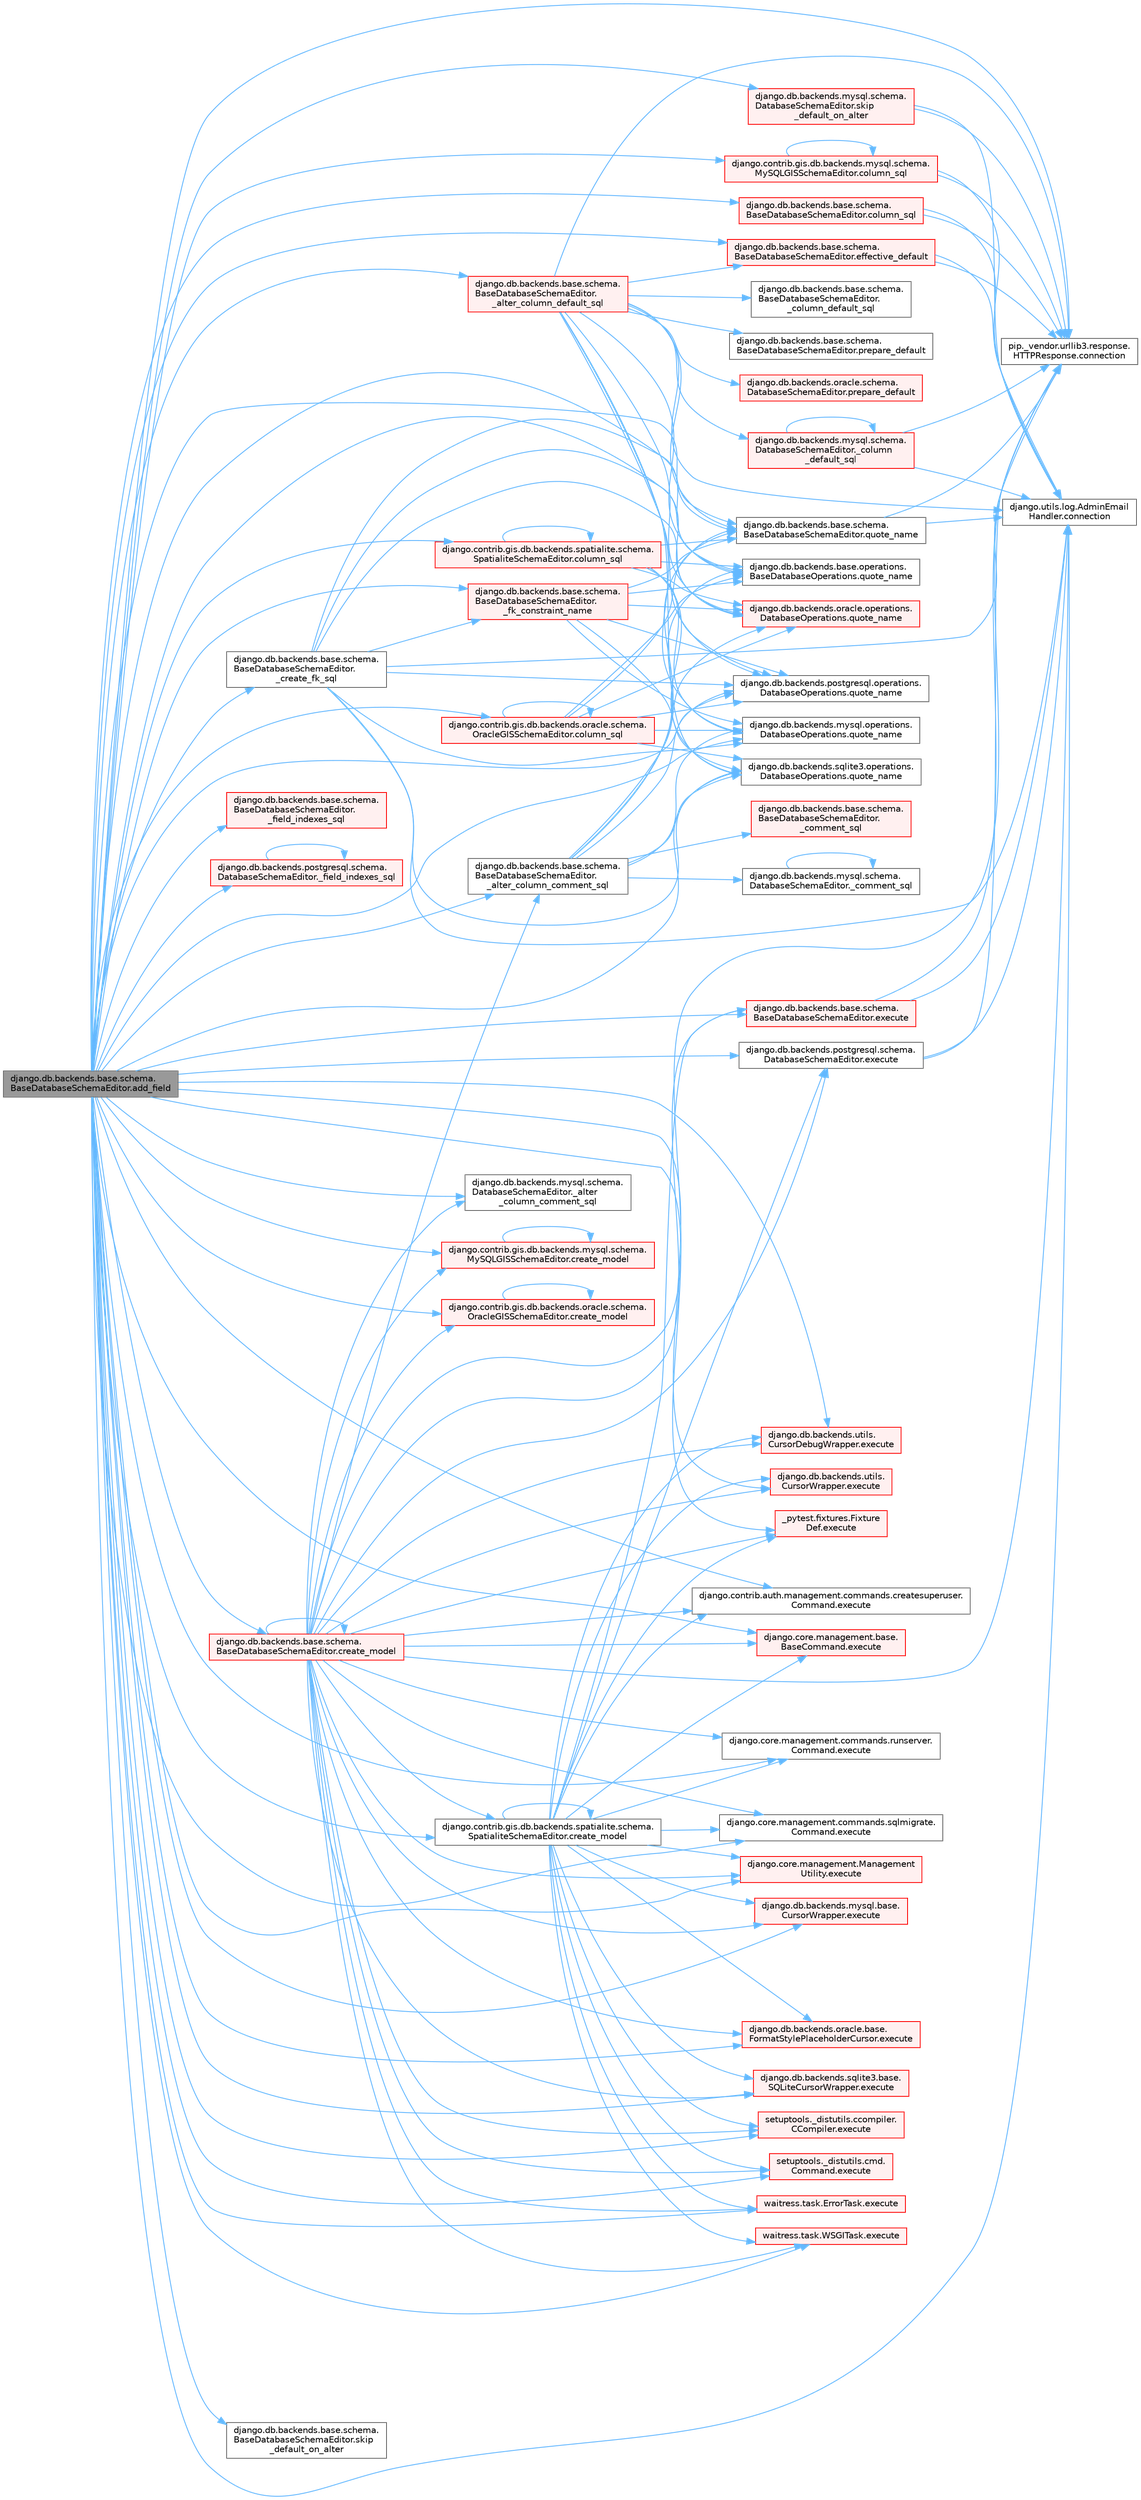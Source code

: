 digraph "django.db.backends.base.schema.BaseDatabaseSchemaEditor.add_field"
{
 // LATEX_PDF_SIZE
  bgcolor="transparent";
  edge [fontname=Helvetica,fontsize=10,labelfontname=Helvetica,labelfontsize=10];
  node [fontname=Helvetica,fontsize=10,shape=box,height=0.2,width=0.4];
  rankdir="LR";
  Node1 [id="Node000001",label="django.db.backends.base.schema.\lBaseDatabaseSchemaEditor.add_field",height=0.2,width=0.4,color="gray40", fillcolor="grey60", style="filled", fontcolor="black",tooltip=" "];
  Node1 -> Node2 [id="edge1_Node000001_Node000002",color="steelblue1",style="solid",tooltip=" "];
  Node2 [id="Node000002",label="django.db.backends.base.schema.\lBaseDatabaseSchemaEditor.\l_alter_column_comment_sql",height=0.2,width=0.4,color="grey40", fillcolor="white", style="filled",URL="$classdjango_1_1db_1_1backends_1_1base_1_1schema_1_1_base_database_schema_editor.html#a9f86ae7193fdd2bb59c79ac7d690c593",tooltip=" "];
  Node2 -> Node3 [id="edge2_Node000002_Node000003",color="steelblue1",style="solid",tooltip=" "];
  Node3 [id="Node000003",label="django.db.backends.base.schema.\lBaseDatabaseSchemaEditor.\l_comment_sql",height=0.2,width=0.4,color="red", fillcolor="#FFF0F0", style="filled",URL="$classdjango_1_1db_1_1backends_1_1base_1_1schema_1_1_base_database_schema_editor.html#acfe6edb1c07ceba1630bf5a584a660d4",tooltip=" "];
  Node2 -> Node13 [id="edge3_Node000002_Node000013",color="steelblue1",style="solid",tooltip=" "];
  Node13 [id="Node000013",label="django.db.backends.mysql.schema.\lDatabaseSchemaEditor._comment_sql",height=0.2,width=0.4,color="grey40", fillcolor="white", style="filled",URL="$classdjango_1_1db_1_1backends_1_1mysql_1_1schema_1_1_database_schema_editor.html#ad94a2b4076c74a019832570b61ab384f",tooltip=" "];
  Node13 -> Node13 [id="edge4_Node000013_Node000013",color="steelblue1",style="solid",tooltip=" "];
  Node2 -> Node14 [id="edge5_Node000002_Node000014",color="steelblue1",style="solid",tooltip=" "];
  Node14 [id="Node000014",label="django.db.backends.base.operations.\lBaseDatabaseOperations.quote_name",height=0.2,width=0.4,color="grey40", fillcolor="white", style="filled",URL="$classdjango_1_1db_1_1backends_1_1base_1_1operations_1_1_base_database_operations.html#ab468094d1b03334704774ae62fbb7955",tooltip=" "];
  Node2 -> Node15 [id="edge6_Node000002_Node000015",color="steelblue1",style="solid",tooltip=" "];
  Node15 [id="Node000015",label="django.db.backends.base.schema.\lBaseDatabaseSchemaEditor.quote_name",height=0.2,width=0.4,color="grey40", fillcolor="white", style="filled",URL="$classdjango_1_1db_1_1backends_1_1base_1_1schema_1_1_base_database_schema_editor.html#aa816e47aecbbe22e29c76f25001a873a",tooltip=" "];
  Node15 -> Node5 [id="edge7_Node000015_Node000005",color="steelblue1",style="solid",tooltip=" "];
  Node5 [id="Node000005",label="django.utils.log.AdminEmail\lHandler.connection",height=0.2,width=0.4,color="grey40", fillcolor="white", style="filled",URL="$classdjango_1_1utils_1_1log_1_1_admin_email_handler.html#a545b5f7ec55a857fe1ca7836814a0760",tooltip=" "];
  Node15 -> Node6 [id="edge8_Node000015_Node000006",color="steelblue1",style="solid",tooltip=" "];
  Node6 [id="Node000006",label="pip._vendor.urllib3.response.\lHTTPResponse.connection",height=0.2,width=0.4,color="grey40", fillcolor="white", style="filled",URL="$classpip_1_1__vendor_1_1urllib3_1_1response_1_1_h_t_t_p_response.html#a9002314624685de3bbf9b84bdc87fef8",tooltip=" "];
  Node2 -> Node16 [id="edge9_Node000002_Node000016",color="steelblue1",style="solid",tooltip=" "];
  Node16 [id="Node000016",label="django.db.backends.mysql.operations.\lDatabaseOperations.quote_name",height=0.2,width=0.4,color="grey40", fillcolor="white", style="filled",URL="$classdjango_1_1db_1_1backends_1_1mysql_1_1operations_1_1_database_operations.html#a5d1561dd784c0f000ed8c1aa43a6efbf",tooltip=" "];
  Node2 -> Node17 [id="edge10_Node000002_Node000017",color="steelblue1",style="solid",tooltip=" "];
  Node17 [id="Node000017",label="django.db.backends.oracle.operations.\lDatabaseOperations.quote_name",height=0.2,width=0.4,color="red", fillcolor="#FFF0F0", style="filled",URL="$classdjango_1_1db_1_1backends_1_1oracle_1_1operations_1_1_database_operations.html#ac7551d250b0adf678e5d00e4d69cb021",tooltip=" "];
  Node2 -> Node23 [id="edge11_Node000002_Node000023",color="steelblue1",style="solid",tooltip=" "];
  Node23 [id="Node000023",label="django.db.backends.postgresql.operations.\lDatabaseOperations.quote_name",height=0.2,width=0.4,color="grey40", fillcolor="white", style="filled",URL="$classdjango_1_1db_1_1backends_1_1postgresql_1_1operations_1_1_database_operations.html#ab2f9e33071d2c5abb03744171da3b801",tooltip=" "];
  Node2 -> Node24 [id="edge12_Node000002_Node000024",color="steelblue1",style="solid",tooltip=" "];
  Node24 [id="Node000024",label="django.db.backends.sqlite3.operations.\lDatabaseOperations.quote_name",height=0.2,width=0.4,color="grey40", fillcolor="white", style="filled",URL="$classdjango_1_1db_1_1backends_1_1sqlite3_1_1operations_1_1_database_operations.html#a14cbbcb5e889d88278c96a39911d641b",tooltip=" "];
  Node1 -> Node25 [id="edge13_Node000001_Node000025",color="steelblue1",style="solid",tooltip=" "];
  Node25 [id="Node000025",label="django.db.backends.mysql.schema.\lDatabaseSchemaEditor._alter\l_column_comment_sql",height=0.2,width=0.4,color="grey40", fillcolor="white", style="filled",URL="$classdjango_1_1db_1_1backends_1_1mysql_1_1schema_1_1_database_schema_editor.html#a34fb7f7511d68dc643d0e7c44eae75d5",tooltip=" "];
  Node1 -> Node26 [id="edge14_Node000001_Node000026",color="steelblue1",style="solid",tooltip=" "];
  Node26 [id="Node000026",label="django.db.backends.base.schema.\lBaseDatabaseSchemaEditor.\l_alter_column_default_sql",height=0.2,width=0.4,color="red", fillcolor="#FFF0F0", style="filled",URL="$classdjango_1_1db_1_1backends_1_1base_1_1schema_1_1_base_database_schema_editor.html#a83c838b558726c2500bd7e248e7b37c7",tooltip=" "];
  Node26 -> Node27 [id="edge15_Node000026_Node000027",color="steelblue1",style="solid",tooltip=" "];
  Node27 [id="Node000027",label="django.db.backends.base.schema.\lBaseDatabaseSchemaEditor.\l_column_default_sql",height=0.2,width=0.4,color="grey40", fillcolor="white", style="filled",URL="$classdjango_1_1db_1_1backends_1_1base_1_1schema_1_1_base_database_schema_editor.html#a2089c8f4335a55c10c6576e813da8194",tooltip=" "];
  Node26 -> Node28 [id="edge16_Node000026_Node000028",color="steelblue1",style="solid",tooltip=" "];
  Node28 [id="Node000028",label="django.db.backends.mysql.schema.\lDatabaseSchemaEditor._column\l_default_sql",height=0.2,width=0.4,color="red", fillcolor="#FFF0F0", style="filled",URL="$classdjango_1_1db_1_1backends_1_1mysql_1_1schema_1_1_database_schema_editor.html#adabb784c31ad4dfe969127f63f6a5924",tooltip=" "];
  Node28 -> Node28 [id="edge17_Node000028_Node000028",color="steelblue1",style="solid",tooltip=" "];
  Node28 -> Node5 [id="edge18_Node000028_Node000005",color="steelblue1",style="solid",tooltip=" "];
  Node28 -> Node6 [id="edge19_Node000028_Node000006",color="steelblue1",style="solid",tooltip=" "];
  Node26 -> Node5 [id="edge20_Node000026_Node000005",color="steelblue1",style="solid",tooltip=" "];
  Node26 -> Node6 [id="edge21_Node000026_Node000006",color="steelblue1",style="solid",tooltip=" "];
  Node26 -> Node31 [id="edge22_Node000026_Node000031",color="steelblue1",style="solid",tooltip=" "];
  Node31 [id="Node000031",label="django.db.backends.base.schema.\lBaseDatabaseSchemaEditor.effective_default",height=0.2,width=0.4,color="red", fillcolor="#FFF0F0", style="filled",URL="$classdjango_1_1db_1_1backends_1_1base_1_1schema_1_1_base_database_schema_editor.html#a31b9a3945f20b626469ab08069355e02",tooltip=" "];
  Node31 -> Node5 [id="edge23_Node000031_Node000005",color="steelblue1",style="solid",tooltip=" "];
  Node31 -> Node6 [id="edge24_Node000031_Node000006",color="steelblue1",style="solid",tooltip=" "];
  Node26 -> Node33 [id="edge25_Node000026_Node000033",color="steelblue1",style="solid",tooltip=" "];
  Node33 [id="Node000033",label="django.db.backends.base.schema.\lBaseDatabaseSchemaEditor.prepare_default",height=0.2,width=0.4,color="grey40", fillcolor="white", style="filled",URL="$classdjango_1_1db_1_1backends_1_1base_1_1schema_1_1_base_database_schema_editor.html#ada48da0bcec8198927bf454b2099c49e",tooltip=" "];
  Node26 -> Node34 [id="edge26_Node000026_Node000034",color="steelblue1",style="solid",tooltip=" "];
  Node34 [id="Node000034",label="django.db.backends.oracle.schema.\lDatabaseSchemaEditor.prepare_default",height=0.2,width=0.4,color="red", fillcolor="#FFF0F0", style="filled",URL="$classdjango_1_1db_1_1backends_1_1oracle_1_1schema_1_1_database_schema_editor.html#a20ee4d7753c9c5e6bbb4d67f43c362fb",tooltip=" "];
  Node26 -> Node14 [id="edge27_Node000026_Node000014",color="steelblue1",style="solid",tooltip=" "];
  Node26 -> Node15 [id="edge28_Node000026_Node000015",color="steelblue1",style="solid",tooltip=" "];
  Node26 -> Node16 [id="edge29_Node000026_Node000016",color="steelblue1",style="solid",tooltip=" "];
  Node26 -> Node17 [id="edge30_Node000026_Node000017",color="steelblue1",style="solid",tooltip=" "];
  Node26 -> Node23 [id="edge31_Node000026_Node000023",color="steelblue1",style="solid",tooltip=" "];
  Node26 -> Node24 [id="edge32_Node000026_Node000024",color="steelblue1",style="solid",tooltip=" "];
  Node1 -> Node36 [id="edge33_Node000001_Node000036",color="steelblue1",style="solid",tooltip=" "];
  Node36 [id="Node000036",label="django.db.backends.base.schema.\lBaseDatabaseSchemaEditor.\l_create_fk_sql",height=0.2,width=0.4,color="grey40", fillcolor="white", style="filled",URL="$classdjango_1_1db_1_1backends_1_1base_1_1schema_1_1_base_database_schema_editor.html#ad853d22c43c3b3a9d73e094ac6344331",tooltip=" "];
  Node36 -> Node37 [id="edge34_Node000036_Node000037",color="steelblue1",style="solid",tooltip=" "];
  Node37 [id="Node000037",label="django.db.backends.base.schema.\lBaseDatabaseSchemaEditor.\l_fk_constraint_name",height=0.2,width=0.4,color="red", fillcolor="#FFF0F0", style="filled",URL="$classdjango_1_1db_1_1backends_1_1base_1_1schema_1_1_base_database_schema_editor.html#aebfea3276c6e5e99891f04559ea18d32",tooltip=" "];
  Node37 -> Node14 [id="edge35_Node000037_Node000014",color="steelblue1",style="solid",tooltip=" "];
  Node37 -> Node15 [id="edge36_Node000037_Node000015",color="steelblue1",style="solid",tooltip=" "];
  Node37 -> Node16 [id="edge37_Node000037_Node000016",color="steelblue1",style="solid",tooltip=" "];
  Node37 -> Node17 [id="edge38_Node000037_Node000017",color="steelblue1",style="solid",tooltip=" "];
  Node37 -> Node23 [id="edge39_Node000037_Node000023",color="steelblue1",style="solid",tooltip=" "];
  Node37 -> Node24 [id="edge40_Node000037_Node000024",color="steelblue1",style="solid",tooltip=" "];
  Node36 -> Node5 [id="edge41_Node000036_Node000005",color="steelblue1",style="solid",tooltip=" "];
  Node36 -> Node6 [id="edge42_Node000036_Node000006",color="steelblue1",style="solid",tooltip=" "];
  Node36 -> Node14 [id="edge43_Node000036_Node000014",color="steelblue1",style="solid",tooltip=" "];
  Node36 -> Node15 [id="edge44_Node000036_Node000015",color="steelblue1",style="solid",tooltip=" "];
  Node36 -> Node16 [id="edge45_Node000036_Node000016",color="steelblue1",style="solid",tooltip=" "];
  Node36 -> Node17 [id="edge46_Node000036_Node000017",color="steelblue1",style="solid",tooltip=" "];
  Node36 -> Node23 [id="edge47_Node000036_Node000023",color="steelblue1",style="solid",tooltip=" "];
  Node36 -> Node24 [id="edge48_Node000036_Node000024",color="steelblue1",style="solid",tooltip=" "];
  Node1 -> Node39 [id="edge49_Node000001_Node000039",color="steelblue1",style="solid",tooltip=" "];
  Node39 [id="Node000039",label="django.db.backends.base.schema.\lBaseDatabaseSchemaEditor.\l_field_indexes_sql",height=0.2,width=0.4,color="red", fillcolor="#FFF0F0", style="filled",URL="$classdjango_1_1db_1_1backends_1_1base_1_1schema_1_1_base_database_schema_editor.html#a1f5617267c8f2f31f3da70a884d5bdf8",tooltip=" "];
  Node1 -> Node52 [id="edge50_Node000001_Node000052",color="steelblue1",style="solid",tooltip=" "];
  Node52 [id="Node000052",label="django.db.backends.postgresql.schema.\lDatabaseSchemaEditor._field_indexes_sql",height=0.2,width=0.4,color="red", fillcolor="#FFF0F0", style="filled",URL="$classdjango_1_1db_1_1backends_1_1postgresql_1_1schema_1_1_database_schema_editor.html#a435c5866d37dfe3fcf405864bc6f902e",tooltip=" "];
  Node52 -> Node52 [id="edge51_Node000052_Node000052",color="steelblue1",style="solid",tooltip=" "];
  Node1 -> Node37 [id="edge52_Node000001_Node000037",color="steelblue1",style="solid",tooltip=" "];
  Node1 -> Node55 [id="edge53_Node000001_Node000055",color="steelblue1",style="solid",tooltip=" "];
  Node55 [id="Node000055",label="django.contrib.gis.db.backends.mysql.schema.\lMySQLGISSchemaEditor.column_sql",height=0.2,width=0.4,color="red", fillcolor="#FFF0F0", style="filled",URL="$classdjango_1_1contrib_1_1gis_1_1db_1_1backends_1_1mysql_1_1schema_1_1_my_s_q_l_g_i_s_schema_editor.html#a935e53a9096b63f7e146fd20bbaaddca",tooltip=" "];
  Node55 -> Node55 [id="edge54_Node000055_Node000055",color="steelblue1",style="solid",tooltip=" "];
  Node55 -> Node5 [id="edge55_Node000055_Node000005",color="steelblue1",style="solid",tooltip=" "];
  Node55 -> Node6 [id="edge56_Node000055_Node000006",color="steelblue1",style="solid",tooltip=" "];
  Node1 -> Node58 [id="edge57_Node000001_Node000058",color="steelblue1",style="solid",tooltip=" "];
  Node58 [id="Node000058",label="django.contrib.gis.db.backends.oracle.schema.\lOracleGISSchemaEditor.column_sql",height=0.2,width=0.4,color="red", fillcolor="#FFF0F0", style="filled",URL="$classdjango_1_1contrib_1_1gis_1_1db_1_1backends_1_1oracle_1_1schema_1_1_oracle_g_i_s_schema_editor.html#aaa690d323a1e81ee836fb712a3a1ec2f",tooltip=" "];
  Node58 -> Node58 [id="edge58_Node000058_Node000058",color="steelblue1",style="solid",tooltip=" "];
  Node58 -> Node14 [id="edge59_Node000058_Node000014",color="steelblue1",style="solid",tooltip=" "];
  Node58 -> Node15 [id="edge60_Node000058_Node000015",color="steelblue1",style="solid",tooltip=" "];
  Node58 -> Node16 [id="edge61_Node000058_Node000016",color="steelblue1",style="solid",tooltip=" "];
  Node58 -> Node17 [id="edge62_Node000058_Node000017",color="steelblue1",style="solid",tooltip=" "];
  Node58 -> Node23 [id="edge63_Node000058_Node000023",color="steelblue1",style="solid",tooltip=" "];
  Node58 -> Node24 [id="edge64_Node000058_Node000024",color="steelblue1",style="solid",tooltip=" "];
  Node1 -> Node64 [id="edge65_Node000001_Node000064",color="steelblue1",style="solid",tooltip=" "];
  Node64 [id="Node000064",label="django.contrib.gis.db.backends.spatialite.schema.\lSpatialiteSchemaEditor.column_sql",height=0.2,width=0.4,color="red", fillcolor="#FFF0F0", style="filled",URL="$classdjango_1_1contrib_1_1gis_1_1db_1_1backends_1_1spatialite_1_1schema_1_1_spatialite_schema_editor.html#a0c8e64cd3cc8fc8a535a637078c24a54",tooltip=" "];
  Node64 -> Node64 [id="edge66_Node000064_Node000064",color="steelblue1",style="solid",tooltip=" "];
  Node64 -> Node14 [id="edge67_Node000064_Node000014",color="steelblue1",style="solid",tooltip=" "];
  Node64 -> Node15 [id="edge68_Node000064_Node000015",color="steelblue1",style="solid",tooltip=" "];
  Node64 -> Node16 [id="edge69_Node000064_Node000016",color="steelblue1",style="solid",tooltip=" "];
  Node64 -> Node17 [id="edge70_Node000064_Node000017",color="steelblue1",style="solid",tooltip=" "];
  Node64 -> Node23 [id="edge71_Node000064_Node000023",color="steelblue1",style="solid",tooltip=" "];
  Node64 -> Node24 [id="edge72_Node000064_Node000024",color="steelblue1",style="solid",tooltip=" "];
  Node1 -> Node65 [id="edge73_Node000001_Node000065",color="steelblue1",style="solid",tooltip=" "];
  Node65 [id="Node000065",label="django.db.backends.base.schema.\lBaseDatabaseSchemaEditor.column_sql",height=0.2,width=0.4,color="red", fillcolor="#FFF0F0", style="filled",URL="$classdjango_1_1db_1_1backends_1_1base_1_1schema_1_1_base_database_schema_editor.html#ad8d23a5a391d5a0dca268ddfa944c8dc",tooltip=" "];
  Node65 -> Node5 [id="edge74_Node000065_Node000005",color="steelblue1",style="solid",tooltip=" "];
  Node65 -> Node6 [id="edge75_Node000065_Node000006",color="steelblue1",style="solid",tooltip=" "];
  Node1 -> Node5 [id="edge76_Node000001_Node000005",color="steelblue1",style="solid",tooltip=" "];
  Node1 -> Node6 [id="edge77_Node000001_Node000006",color="steelblue1",style="solid",tooltip=" "];
  Node1 -> Node79 [id="edge78_Node000001_Node000079",color="steelblue1",style="solid",tooltip=" "];
  Node79 [id="Node000079",label="django.contrib.gis.db.backends.mysql.schema.\lMySQLGISSchemaEditor.create_model",height=0.2,width=0.4,color="red", fillcolor="#FFF0F0", style="filled",URL="$classdjango_1_1contrib_1_1gis_1_1db_1_1backends_1_1mysql_1_1schema_1_1_my_s_q_l_g_i_s_schema_editor.html#a2be50e7e189e7bd3bd6909f56338c0ae",tooltip=" "];
  Node79 -> Node79 [id="edge79_Node000079_Node000079",color="steelblue1",style="solid",tooltip=" "];
  Node1 -> Node4603 [id="edge80_Node000001_Node004603",color="steelblue1",style="solid",tooltip=" "];
  Node4603 [id="Node004603",label="django.contrib.gis.db.backends.oracle.schema.\lOracleGISSchemaEditor.create_model",height=0.2,width=0.4,color="red", fillcolor="#FFF0F0", style="filled",URL="$classdjango_1_1contrib_1_1gis_1_1db_1_1backends_1_1oracle_1_1schema_1_1_oracle_g_i_s_schema_editor.html#aedde6824f1f568969b03706ac55e71fe",tooltip=" "];
  Node4603 -> Node4603 [id="edge81_Node004603_Node004603",color="steelblue1",style="solid",tooltip=" "];
  Node1 -> Node4605 [id="edge82_Node000001_Node004605",color="steelblue1",style="solid",tooltip=" "];
  Node4605 [id="Node004605",label="django.contrib.gis.db.backends.spatialite.schema.\lSpatialiteSchemaEditor.create_model",height=0.2,width=0.4,color="grey40", fillcolor="white", style="filled",URL="$classdjango_1_1contrib_1_1gis_1_1db_1_1backends_1_1spatialite_1_1schema_1_1_spatialite_schema_editor.html#a19b94a34b1e1e5fc3cd38c736f21f025",tooltip=" "];
  Node4605 -> Node4605 [id="edge83_Node004605_Node004605",color="steelblue1",style="solid",tooltip=" "];
  Node4605 -> Node81 [id="edge84_Node004605_Node000081",color="steelblue1",style="solid",tooltip=" "];
  Node81 [id="Node000081",label="_pytest.fixtures.Fixture\lDef.execute",height=0.2,width=0.4,color="red", fillcolor="#FFF0F0", style="filled",URL="$class__pytest_1_1fixtures_1_1_fixture_def.html#ac27e0caaadd6404ffc2715216b643993",tooltip=" "];
  Node4605 -> Node4026 [id="edge85_Node004605_Node004026",color="steelblue1",style="solid",tooltip=" "];
  Node4026 [id="Node004026",label="django.contrib.auth.management.commands.createsuperuser.\lCommand.execute",height=0.2,width=0.4,color="grey40", fillcolor="white", style="filled",URL="$classdjango_1_1contrib_1_1auth_1_1management_1_1commands_1_1createsuperuser_1_1_command.html#a4dc8ad9953fcae01a4c61c32fe4c6540",tooltip=" "];
  Node4605 -> Node4027 [id="edge86_Node004605_Node004027",color="steelblue1",style="solid",tooltip=" "];
  Node4027 [id="Node004027",label="django.core.management.base.\lBaseCommand.execute",height=0.2,width=0.4,color="red", fillcolor="#FFF0F0", style="filled",URL="$classdjango_1_1core_1_1management_1_1base_1_1_base_command.html#a5621c1fb51be6a2deff6777d90c25ee0",tooltip=" "];
  Node4605 -> Node4029 [id="edge87_Node004605_Node004029",color="steelblue1",style="solid",tooltip=" "];
  Node4029 [id="Node004029",label="django.core.management.commands.runserver.\lCommand.execute",height=0.2,width=0.4,color="grey40", fillcolor="white", style="filled",URL="$classdjango_1_1core_1_1management_1_1commands_1_1runserver_1_1_command.html#a86b4bdbf596d9f612125e143148d9919",tooltip=" "];
  Node4605 -> Node4030 [id="edge88_Node004605_Node004030",color="steelblue1",style="solid",tooltip=" "];
  Node4030 [id="Node004030",label="django.core.management.commands.sqlmigrate.\lCommand.execute",height=0.2,width=0.4,color="grey40", fillcolor="white", style="filled",URL="$classdjango_1_1core_1_1management_1_1commands_1_1sqlmigrate_1_1_command.html#ad47c65d3d4820430ce43bb5f2086789d",tooltip=" "];
  Node4605 -> Node4031 [id="edge89_Node004605_Node004031",color="steelblue1",style="solid",tooltip=" "];
  Node4031 [id="Node004031",label="django.core.management.Management\lUtility.execute",height=0.2,width=0.4,color="red", fillcolor="#FFF0F0", style="filled",URL="$classdjango_1_1core_1_1management_1_1_management_utility.html#ab2752203019f6a6274c55e096770c008",tooltip=" "];
  Node4605 -> Node4039 [id="edge90_Node004605_Node004039",color="steelblue1",style="solid",tooltip=" "];
  Node4039 [id="Node004039",label="django.db.backends.base.schema.\lBaseDatabaseSchemaEditor.execute",height=0.2,width=0.4,color="red", fillcolor="#FFF0F0", style="filled",URL="$classdjango_1_1db_1_1backends_1_1base_1_1schema_1_1_base_database_schema_editor.html#a964d07b6ba94dc1698e896feeeb57353",tooltip=" "];
  Node4039 -> Node5 [id="edge91_Node004039_Node000005",color="steelblue1",style="solid",tooltip=" "];
  Node4039 -> Node6 [id="edge92_Node004039_Node000006",color="steelblue1",style="solid",tooltip=" "];
  Node4605 -> Node4042 [id="edge93_Node004605_Node004042",color="steelblue1",style="solid",tooltip=" "];
  Node4042 [id="Node004042",label="django.db.backends.mysql.base.\lCursorWrapper.execute",height=0.2,width=0.4,color="red", fillcolor="#FFF0F0", style="filled",URL="$classdjango_1_1db_1_1backends_1_1mysql_1_1base_1_1_cursor_wrapper.html#a6b2d41b73d7c215224f1e994aad6ad60",tooltip=" "];
  Node4605 -> Node4043 [id="edge94_Node004605_Node004043",color="steelblue1",style="solid",tooltip=" "];
  Node4043 [id="Node004043",label="django.db.backends.oracle.base.\lFormatStylePlaceholderCursor.execute",height=0.2,width=0.4,color="red", fillcolor="#FFF0F0", style="filled",URL="$classdjango_1_1db_1_1backends_1_1oracle_1_1base_1_1_format_style_placeholder_cursor.html#a0717bdbea59134a88e5f10399c33a251",tooltip=" "];
  Node4605 -> Node4049 [id="edge95_Node004605_Node004049",color="steelblue1",style="solid",tooltip=" "];
  Node4049 [id="Node004049",label="django.db.backends.postgresql.schema.\lDatabaseSchemaEditor.execute",height=0.2,width=0.4,color="grey40", fillcolor="white", style="filled",URL="$classdjango_1_1db_1_1backends_1_1postgresql_1_1schema_1_1_database_schema_editor.html#afe7e39d1fd0ac2c6216f90295b9382ae",tooltip=" "];
  Node4049 -> Node5 [id="edge96_Node004049_Node000005",color="steelblue1",style="solid",tooltip=" "];
  Node4049 -> Node6 [id="edge97_Node004049_Node000006",color="steelblue1",style="solid",tooltip=" "];
  Node4605 -> Node4050 [id="edge98_Node004605_Node004050",color="steelblue1",style="solid",tooltip=" "];
  Node4050 [id="Node004050",label="django.db.backends.sqlite3.base.\lSQLiteCursorWrapper.execute",height=0.2,width=0.4,color="red", fillcolor="#FFF0F0", style="filled",URL="$classdjango_1_1db_1_1backends_1_1sqlite3_1_1base_1_1_s_q_lite_cursor_wrapper.html#a41115eb3813040514a6c6c7111aa0b57",tooltip=" "];
  Node4605 -> Node4052 [id="edge99_Node004605_Node004052",color="steelblue1",style="solid",tooltip=" "];
  Node4052 [id="Node004052",label="django.db.backends.utils.\lCursorDebugWrapper.execute",height=0.2,width=0.4,color="red", fillcolor="#FFF0F0", style="filled",URL="$classdjango_1_1db_1_1backends_1_1utils_1_1_cursor_debug_wrapper.html#af0443013785fceb3f05b38198a71ca3f",tooltip=" "];
  Node4605 -> Node4053 [id="edge100_Node004605_Node004053",color="steelblue1",style="solid",tooltip=" "];
  Node4053 [id="Node004053",label="django.db.backends.utils.\lCursorWrapper.execute",height=0.2,width=0.4,color="red", fillcolor="#FFF0F0", style="filled",URL="$classdjango_1_1db_1_1backends_1_1utils_1_1_cursor_wrapper.html#a7d0bc9b6584c9fee961505e1d460547c",tooltip=" "];
  Node4605 -> Node4056 [id="edge101_Node004605_Node004056",color="steelblue1",style="solid",tooltip=" "];
  Node4056 [id="Node004056",label="setuptools._distutils.ccompiler.\lCCompiler.execute",height=0.2,width=0.4,color="red", fillcolor="#FFF0F0", style="filled",URL="$classsetuptools_1_1__distutils_1_1ccompiler_1_1_c_compiler.html#a726dd6c4cc45b2077fa6bc43dc8fe60e",tooltip=" "];
  Node4605 -> Node4057 [id="edge102_Node004605_Node004057",color="steelblue1",style="solid",tooltip=" "];
  Node4057 [id="Node004057",label="setuptools._distutils.cmd.\lCommand.execute",height=0.2,width=0.4,color="red", fillcolor="#FFF0F0", style="filled",URL="$classsetuptools_1_1__distutils_1_1cmd_1_1_command.html#a371b567539d5bc0e2a134bf361e97b38",tooltip=" "];
  Node4605 -> Node4058 [id="edge103_Node004605_Node004058",color="steelblue1",style="solid",tooltip=" "];
  Node4058 [id="Node004058",label="waitress.task.ErrorTask.execute",height=0.2,width=0.4,color="red", fillcolor="#FFF0F0", style="filled",URL="$classwaitress_1_1task_1_1_error_task.html#ad5c6d14c13ba3d33e82b1b138e634bb0",tooltip=" "];
  Node4605 -> Node4059 [id="edge104_Node004605_Node004059",color="steelblue1",style="solid",tooltip=" "];
  Node4059 [id="Node004059",label="waitress.task.WSGITask.execute",height=0.2,width=0.4,color="red", fillcolor="#FFF0F0", style="filled",URL="$classwaitress_1_1task_1_1_w_s_g_i_task.html#ac677ac1c03116dfa724298750580883b",tooltip=" "];
  Node1 -> Node4606 [id="edge105_Node000001_Node004606",color="steelblue1",style="solid",tooltip=" "];
  Node4606 [id="Node004606",label="django.db.backends.base.schema.\lBaseDatabaseSchemaEditor.create_model",height=0.2,width=0.4,color="red", fillcolor="#FFF0F0", style="filled",URL="$classdjango_1_1db_1_1backends_1_1base_1_1schema_1_1_base_database_schema_editor.html#a802611d84fc67073227f245b7e881331",tooltip=" "];
  Node4606 -> Node2 [id="edge106_Node004606_Node000002",color="steelblue1",style="solid",tooltip=" "];
  Node4606 -> Node25 [id="edge107_Node004606_Node000025",color="steelblue1",style="solid",tooltip=" "];
  Node4606 -> Node5 [id="edge108_Node004606_Node000005",color="steelblue1",style="solid",tooltip=" "];
  Node4606 -> Node6 [id="edge109_Node004606_Node000006",color="steelblue1",style="solid",tooltip=" "];
  Node4606 -> Node79 [id="edge110_Node004606_Node000079",color="steelblue1",style="solid",tooltip=" "];
  Node4606 -> Node4603 [id="edge111_Node004606_Node004603",color="steelblue1",style="solid",tooltip=" "];
  Node4606 -> Node4605 [id="edge112_Node004606_Node004605",color="steelblue1",style="solid",tooltip=" "];
  Node4606 -> Node4606 [id="edge113_Node004606_Node004606",color="steelblue1",style="solid",tooltip=" "];
  Node4606 -> Node81 [id="edge114_Node004606_Node000081",color="steelblue1",style="solid",tooltip=" "];
  Node4606 -> Node4026 [id="edge115_Node004606_Node004026",color="steelblue1",style="solid",tooltip=" "];
  Node4606 -> Node4027 [id="edge116_Node004606_Node004027",color="steelblue1",style="solid",tooltip=" "];
  Node4606 -> Node4029 [id="edge117_Node004606_Node004029",color="steelblue1",style="solid",tooltip=" "];
  Node4606 -> Node4030 [id="edge118_Node004606_Node004030",color="steelblue1",style="solid",tooltip=" "];
  Node4606 -> Node4031 [id="edge119_Node004606_Node004031",color="steelblue1",style="solid",tooltip=" "];
  Node4606 -> Node4039 [id="edge120_Node004606_Node004039",color="steelblue1",style="solid",tooltip=" "];
  Node4606 -> Node4042 [id="edge121_Node004606_Node004042",color="steelblue1",style="solid",tooltip=" "];
  Node4606 -> Node4043 [id="edge122_Node004606_Node004043",color="steelblue1",style="solid",tooltip=" "];
  Node4606 -> Node4049 [id="edge123_Node004606_Node004049",color="steelblue1",style="solid",tooltip=" "];
  Node4606 -> Node4050 [id="edge124_Node004606_Node004050",color="steelblue1",style="solid",tooltip=" "];
  Node4606 -> Node4052 [id="edge125_Node004606_Node004052",color="steelblue1",style="solid",tooltip=" "];
  Node4606 -> Node4053 [id="edge126_Node004606_Node004053",color="steelblue1",style="solid",tooltip=" "];
  Node4606 -> Node4056 [id="edge127_Node004606_Node004056",color="steelblue1",style="solid",tooltip=" "];
  Node4606 -> Node4057 [id="edge128_Node004606_Node004057",color="steelblue1",style="solid",tooltip=" "];
  Node4606 -> Node4058 [id="edge129_Node004606_Node004058",color="steelblue1",style="solid",tooltip=" "];
  Node4606 -> Node4059 [id="edge130_Node004606_Node004059",color="steelblue1",style="solid",tooltip=" "];
  Node1 -> Node31 [id="edge131_Node000001_Node000031",color="steelblue1",style="solid",tooltip=" "];
  Node1 -> Node81 [id="edge132_Node000001_Node000081",color="steelblue1",style="solid",tooltip=" "];
  Node1 -> Node4026 [id="edge133_Node000001_Node004026",color="steelblue1",style="solid",tooltip=" "];
  Node1 -> Node4027 [id="edge134_Node000001_Node004027",color="steelblue1",style="solid",tooltip=" "];
  Node1 -> Node4029 [id="edge135_Node000001_Node004029",color="steelblue1",style="solid",tooltip=" "];
  Node1 -> Node4030 [id="edge136_Node000001_Node004030",color="steelblue1",style="solid",tooltip=" "];
  Node1 -> Node4031 [id="edge137_Node000001_Node004031",color="steelblue1",style="solid",tooltip=" "];
  Node1 -> Node4039 [id="edge138_Node000001_Node004039",color="steelblue1",style="solid",tooltip=" "];
  Node1 -> Node4042 [id="edge139_Node000001_Node004042",color="steelblue1",style="solid",tooltip=" "];
  Node1 -> Node4043 [id="edge140_Node000001_Node004043",color="steelblue1",style="solid",tooltip=" "];
  Node1 -> Node4049 [id="edge141_Node000001_Node004049",color="steelblue1",style="solid",tooltip=" "];
  Node1 -> Node4050 [id="edge142_Node000001_Node004050",color="steelblue1",style="solid",tooltip=" "];
  Node1 -> Node4052 [id="edge143_Node000001_Node004052",color="steelblue1",style="solid",tooltip=" "];
  Node1 -> Node4053 [id="edge144_Node000001_Node004053",color="steelblue1",style="solid",tooltip=" "];
  Node1 -> Node4056 [id="edge145_Node000001_Node004056",color="steelblue1",style="solid",tooltip=" "];
  Node1 -> Node4057 [id="edge146_Node000001_Node004057",color="steelblue1",style="solid",tooltip=" "];
  Node1 -> Node4058 [id="edge147_Node000001_Node004058",color="steelblue1",style="solid",tooltip=" "];
  Node1 -> Node4059 [id="edge148_Node000001_Node004059",color="steelblue1",style="solid",tooltip=" "];
  Node1 -> Node14 [id="edge149_Node000001_Node000014",color="steelblue1",style="solid",tooltip=" "];
  Node1 -> Node15 [id="edge150_Node000001_Node000015",color="steelblue1",style="solid",tooltip=" "];
  Node1 -> Node16 [id="edge151_Node000001_Node000016",color="steelblue1",style="solid",tooltip=" "];
  Node1 -> Node17 [id="edge152_Node000001_Node000017",color="steelblue1",style="solid",tooltip=" "];
  Node1 -> Node23 [id="edge153_Node000001_Node000023",color="steelblue1",style="solid",tooltip=" "];
  Node1 -> Node24 [id="edge154_Node000001_Node000024",color="steelblue1",style="solid",tooltip=" "];
  Node1 -> Node77 [id="edge155_Node000001_Node000077",color="steelblue1",style="solid",tooltip=" "];
  Node77 [id="Node000077",label="django.db.backends.base.schema.\lBaseDatabaseSchemaEditor.skip\l_default_on_alter",height=0.2,width=0.4,color="grey40", fillcolor="white", style="filled",URL="$classdjango_1_1db_1_1backends_1_1base_1_1schema_1_1_base_database_schema_editor.html#ac4efa9368283dd64cd886088057f1274",tooltip=" "];
  Node1 -> Node78 [id="edge156_Node000001_Node000078",color="steelblue1",style="solid",tooltip=" "];
  Node78 [id="Node000078",label="django.db.backends.mysql.schema.\lDatabaseSchemaEditor.skip\l_default_on_alter",height=0.2,width=0.4,color="red", fillcolor="#FFF0F0", style="filled",URL="$classdjango_1_1db_1_1backends_1_1mysql_1_1schema_1_1_database_schema_editor.html#a768003a93a1ade43654f2bc7401d5714",tooltip=" "];
  Node78 -> Node5 [id="edge157_Node000078_Node000005",color="steelblue1",style="solid",tooltip=" "];
  Node78 -> Node6 [id="edge158_Node000078_Node000006",color="steelblue1",style="solid",tooltip=" "];
}
